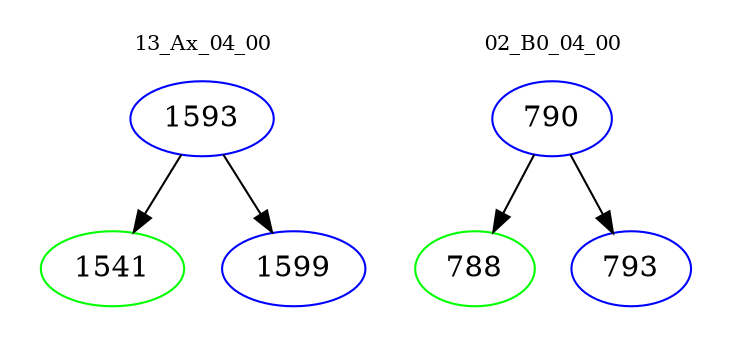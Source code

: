 digraph{
subgraph cluster_0 {
color = white
label = "13_Ax_04_00";
fontsize=10;
T0_1593 [label="1593", color="blue"]
T0_1593 -> T0_1541 [color="black"]
T0_1541 [label="1541", color="green"]
T0_1593 -> T0_1599 [color="black"]
T0_1599 [label="1599", color="blue"]
}
subgraph cluster_1 {
color = white
label = "02_B0_04_00";
fontsize=10;
T1_790 [label="790", color="blue"]
T1_790 -> T1_788 [color="black"]
T1_788 [label="788", color="green"]
T1_790 -> T1_793 [color="black"]
T1_793 [label="793", color="blue"]
}
}
